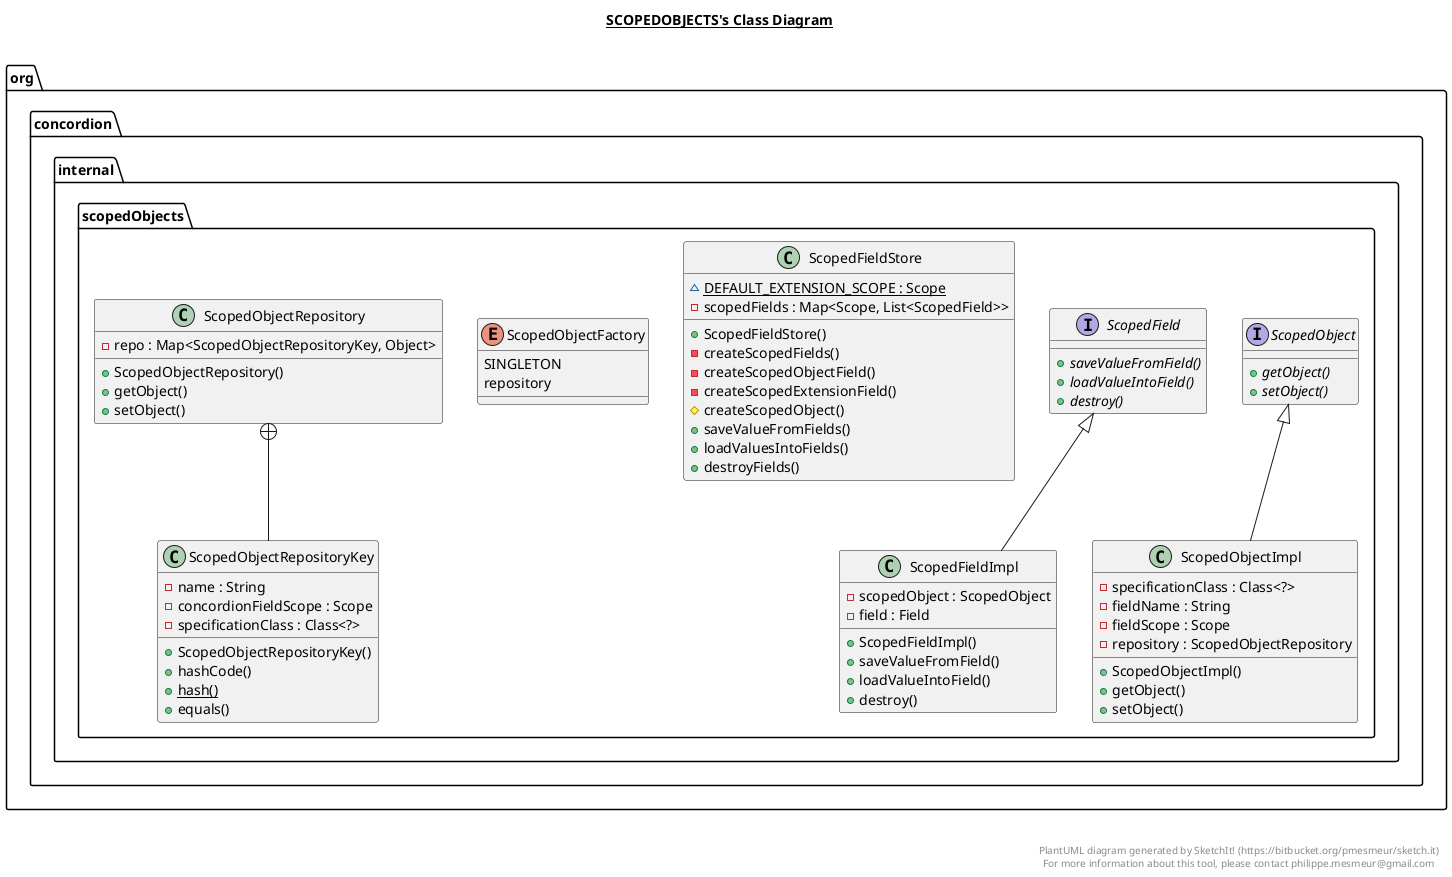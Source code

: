 @startuml

title __SCOPEDOBJECTS's Class Diagram__\n

  package org.concordion {
    package org.concordion.internal {
      package org.concordion.internal.scopedObjects {
        interface ScopedField {
            {abstract} + saveValueFromField()
            {abstract} + loadValueIntoField()
            {abstract} + destroy()
        }
      }
    }
  }
  

  package org.concordion {
    package org.concordion.internal {
      package org.concordion.internal.scopedObjects {
        class ScopedFieldImpl {
            - scopedObject : ScopedObject
            - field : Field
            + ScopedFieldImpl()
            + saveValueFromField()
            + loadValueIntoField()
            + destroy()
        }
      }
    }
  }
  

  package org.concordion {
    package org.concordion.internal {
      package org.concordion.internal.scopedObjects {
        class ScopedFieldStore {
            {static} ~ DEFAULT_EXTENSION_SCOPE : Scope
            - scopedFields : Map<Scope, List<ScopedField>>
            + ScopedFieldStore()
            - createScopedFields()
            - createScopedObjectField()
            - createScopedExtensionField()
            # createScopedObject()
            + saveValueFromFields()
            + loadValuesIntoFields()
            + destroyFields()
        }
      }
    }
  }
  

  package org.concordion {
    package org.concordion.internal {
      package org.concordion.internal.scopedObjects {
        interface ScopedObject {
            {abstract} + getObject()
            {abstract} + setObject()
        }
      }
    }
  }
  

  package org.concordion {
    package org.concordion.internal {
      package org.concordion.internal.scopedObjects {
        enum ScopedObjectFactory {
          SINGLETON
          repository
        }
      }
    }
  }
  

  package org.concordion {
    package org.concordion.internal {
      package org.concordion.internal.scopedObjects {
        class ScopedObjectImpl {
            - specificationClass : Class<?>
            - fieldName : String
            - fieldScope : Scope
            - repository : ScopedObjectRepository
            + ScopedObjectImpl()
            + getObject()
            + setObject()
        }
      }
    }
  }
  

  package org.concordion {
    package org.concordion.internal {
      package org.concordion.internal.scopedObjects {
        class ScopedObjectRepository {
            - repo : Map<ScopedObjectRepositoryKey, Object>
            + ScopedObjectRepository()
            + getObject()
            + setObject()
        }
      }
    }
  }
  

  package org.concordion {
    package org.concordion.internal {
      package org.concordion.internal.scopedObjects {
        class ScopedObjectRepositoryKey {
            - name : String
            - concordionFieldScope : Scope
            - specificationClass : Class<?>
            + ScopedObjectRepositoryKey()
            + hashCode()
            {static} + hash()
            + equals()
        }
      }
    }
  }
  

  ScopedFieldImpl -up-|> ScopedField
  ScopedObjectImpl -up-|> ScopedObject
  ScopedObjectRepository +-down- ScopedObjectRepositoryKey


right footer


PlantUML diagram generated by SketchIt! (https://bitbucket.org/pmesmeur/sketch.it)
For more information about this tool, please contact philippe.mesmeur@gmail.com
endfooter

@enduml
